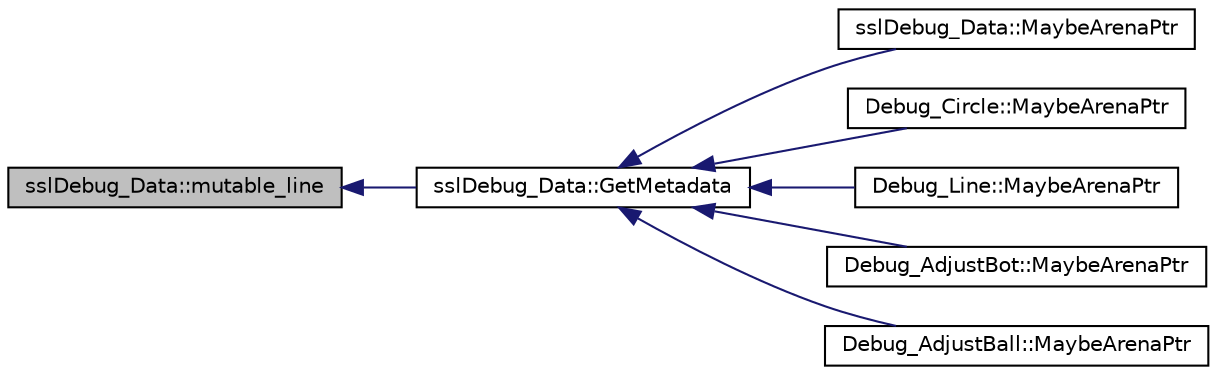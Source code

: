 digraph "sslDebug_Data::mutable_line"
{
 // INTERACTIVE_SVG=YES
  edge [fontname="Helvetica",fontsize="10",labelfontname="Helvetica",labelfontsize="10"];
  node [fontname="Helvetica",fontsize="10",shape=record];
  rankdir="LR";
  Node1 [label="sslDebug_Data::mutable_line",height=0.2,width=0.4,color="black", fillcolor="grey75", style="filled", fontcolor="black"];
  Node1 -> Node2 [dir="back",color="midnightblue",fontsize="10",style="solid",fontname="Helvetica"];
  Node2 [label="sslDebug_Data::GetMetadata",height=0.2,width=0.4,color="black", fillcolor="white", style="filled",URL="$d4/d17/classssl_debug___data.html#a0c56bd42dc56416e9bd0dd687a2a1bc9"];
  Node2 -> Node3 [dir="back",color="midnightblue",fontsize="10",style="solid",fontname="Helvetica"];
  Node3 [label="sslDebug_Data::MaybeArenaPtr",height=0.2,width=0.4,color="black", fillcolor="white", style="filled",URL="$d4/d17/classssl_debug___data.html#aa8d8e8e0f131010a25015e208fede665"];
  Node2 -> Node4 [dir="back",color="midnightblue",fontsize="10",style="solid",fontname="Helvetica"];
  Node4 [label="Debug_Circle::MaybeArenaPtr",height=0.2,width=0.4,color="black", fillcolor="white", style="filled",URL="$d0/d75/class_debug___circle.html#a7b5ceeb4768c0f0264a6d04f9807b6ac"];
  Node2 -> Node5 [dir="back",color="midnightblue",fontsize="10",style="solid",fontname="Helvetica"];
  Node5 [label="Debug_Line::MaybeArenaPtr",height=0.2,width=0.4,color="black", fillcolor="white", style="filled",URL="$d0/d2a/class_debug___line.html#a6bcb9eb1320cc6c36c3190e6f5897b34"];
  Node2 -> Node6 [dir="back",color="midnightblue",fontsize="10",style="solid",fontname="Helvetica"];
  Node6 [label="Debug_AdjustBot::MaybeArenaPtr",height=0.2,width=0.4,color="black", fillcolor="white", style="filled",URL="$de/dd5/class_debug___adjust_bot.html#ae441f7fe60a8f06cb3e6ed69df0a5e11"];
  Node2 -> Node7 [dir="back",color="midnightblue",fontsize="10",style="solid",fontname="Helvetica"];
  Node7 [label="Debug_AdjustBall::MaybeArenaPtr",height=0.2,width=0.4,color="black", fillcolor="white", style="filled",URL="$d9/d50/class_debug___adjust_ball.html#a53d8a323f12d045abe892af357b9bcfc"];
}
